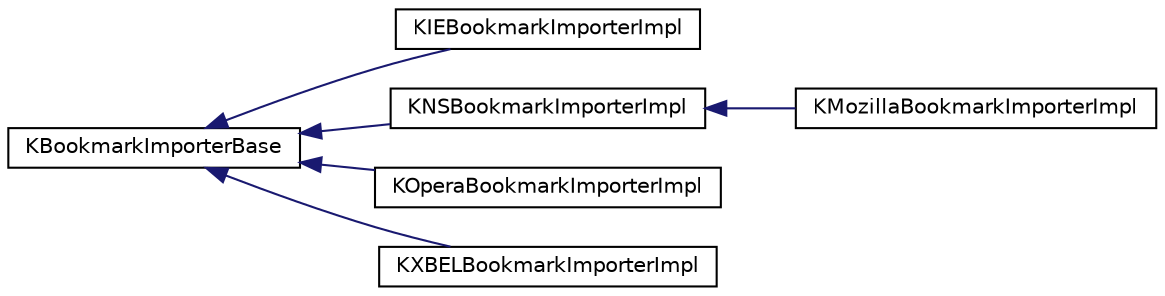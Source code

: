 digraph "Graphical Class Hierarchy"
{
  edge [fontname="Helvetica",fontsize="10",labelfontname="Helvetica",labelfontsize="10"];
  node [fontname="Helvetica",fontsize="10",shape=record];
  rankdir="LR";
  Node0 [label="KBookmarkImporterBase",height=0.2,width=0.4,color="black", fillcolor="white", style="filled",URL="$classKBookmarkImporterBase.html",tooltip="A class for importing NS bookmarks KEditBookmarks uses it to insert bookmarks into its DOM tree..."];
  Node0 -> Node1 [dir="back",color="midnightblue",fontsize="10",style="solid",fontname="Helvetica"];
  Node1 [label="KIEBookmarkImporterImpl",height=0.2,width=0.4,color="black", fillcolor="white", style="filled",URL="$classKIEBookmarkImporterImpl.html",tooltip="A class for importing IE bookmarks. "];
  Node0 -> Node2 [dir="back",color="midnightblue",fontsize="10",style="solid",fontname="Helvetica"];
  Node2 [label="KNSBookmarkImporterImpl",height=0.2,width=0.4,color="black", fillcolor="white", style="filled",URL="$classKNSBookmarkImporterImpl.html",tooltip="A class for importing NS bookmarks utf8 defaults to off. "];
  Node2 -> Node3 [dir="back",color="midnightblue",fontsize="10",style="solid",fontname="Helvetica"];
  Node3 [label="KMozillaBookmarkImporterImpl",height=0.2,width=0.4,color="black", fillcolor="white", style="filled",URL="$classKMozillaBookmarkImporterImpl.html",tooltip="A class for importing Mozilla bookmarks utf8 defaults to on. "];
  Node0 -> Node4 [dir="back",color="midnightblue",fontsize="10",style="solid",fontname="Helvetica"];
  Node4 [label="KOperaBookmarkImporterImpl",height=0.2,width=0.4,color="black", fillcolor="white", style="filled",URL="$classKOperaBookmarkImporterImpl.html",tooltip="A class for importing Opera bookmarks. "];
  Node0 -> Node5 [dir="back",color="midnightblue",fontsize="10",style="solid",fontname="Helvetica"];
  Node5 [label="KXBELBookmarkImporterImpl",height=0.2,width=0.4,color="black", fillcolor="white", style="filled",URL="$classKXBELBookmarkImporterImpl.html",tooltip="A class for importing XBEL files. "];
}
